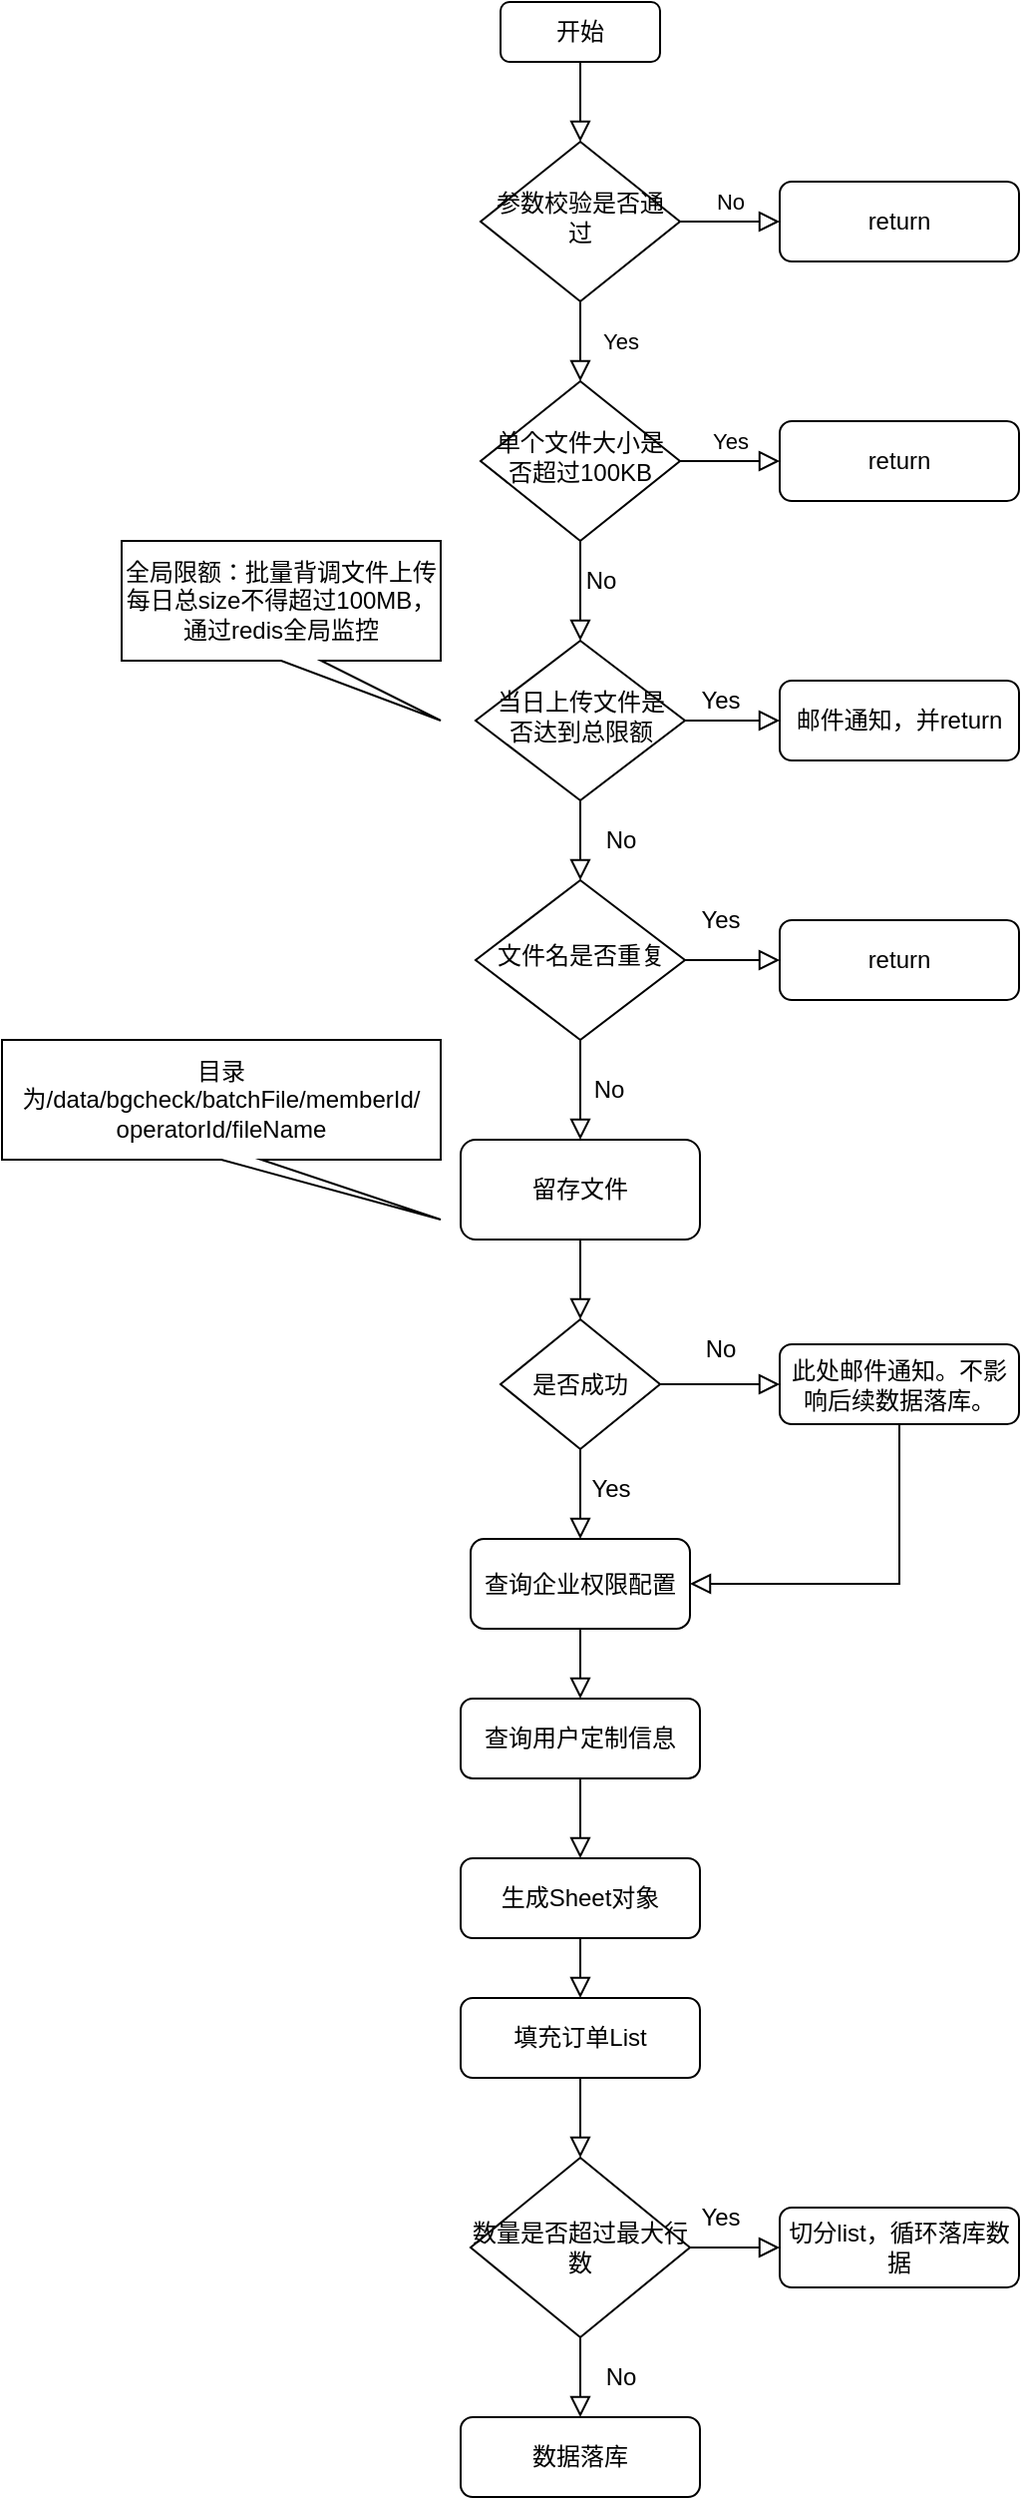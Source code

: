 <mxfile version="15.7.4" type="github">
  <diagram id="C5RBs43oDa-KdzZeNtuy" name="Page-1">
    <mxGraphModel dx="946" dy="623" grid="1" gridSize="10" guides="1" tooltips="1" connect="1" arrows="1" fold="1" page="1" pageScale="1" pageWidth="827" pageHeight="1169" math="0" shadow="0">
      <root>
        <mxCell id="WIyWlLk6GJQsqaUBKTNV-0" />
        <mxCell id="WIyWlLk6GJQsqaUBKTNV-1" parent="WIyWlLk6GJQsqaUBKTNV-0" />
        <mxCell id="WIyWlLk6GJQsqaUBKTNV-4" value="Yes" style="rounded=0;html=1;jettySize=auto;orthogonalLoop=1;fontSize=11;endArrow=block;endFill=0;endSize=8;strokeWidth=1;shadow=0;labelBackgroundColor=none;edgeStyle=orthogonalEdgeStyle;" parent="WIyWlLk6GJQsqaUBKTNV-1" source="WIyWlLk6GJQsqaUBKTNV-6" target="WIyWlLk6GJQsqaUBKTNV-10" edge="1">
          <mxGeometry y="20" relative="1" as="geometry">
            <mxPoint as="offset" />
          </mxGeometry>
        </mxCell>
        <mxCell id="WIyWlLk6GJQsqaUBKTNV-5" value="No" style="edgeStyle=orthogonalEdgeStyle;rounded=0;html=1;jettySize=auto;orthogonalLoop=1;fontSize=11;endArrow=block;endFill=0;endSize=8;strokeWidth=1;shadow=0;labelBackgroundColor=none;" parent="WIyWlLk6GJQsqaUBKTNV-1" source="WIyWlLk6GJQsqaUBKTNV-6" target="WIyWlLk6GJQsqaUBKTNV-7" edge="1">
          <mxGeometry y="10" relative="1" as="geometry">
            <mxPoint as="offset" />
          </mxGeometry>
        </mxCell>
        <mxCell id="WIyWlLk6GJQsqaUBKTNV-6" value="参数校验是否通过" style="rhombus;whiteSpace=wrap;html=1;shadow=0;fontFamily=Helvetica;fontSize=12;align=center;strokeWidth=1;spacing=6;spacingTop=-4;" parent="WIyWlLk6GJQsqaUBKTNV-1" vertex="1">
          <mxGeometry x="350" y="100" width="100" height="80" as="geometry" />
        </mxCell>
        <mxCell id="WIyWlLk6GJQsqaUBKTNV-7" value="return" style="rounded=1;whiteSpace=wrap;html=1;fontSize=12;glass=0;strokeWidth=1;shadow=0;" parent="WIyWlLk6GJQsqaUBKTNV-1" vertex="1">
          <mxGeometry x="500" y="120" width="120" height="40" as="geometry" />
        </mxCell>
        <mxCell id="WIyWlLk6GJQsqaUBKTNV-9" value="Yes" style="edgeStyle=orthogonalEdgeStyle;rounded=0;html=1;jettySize=auto;orthogonalLoop=1;fontSize=11;endArrow=block;endFill=0;endSize=8;strokeWidth=1;shadow=0;labelBackgroundColor=none;" parent="WIyWlLk6GJQsqaUBKTNV-1" source="WIyWlLk6GJQsqaUBKTNV-10" target="WIyWlLk6GJQsqaUBKTNV-12" edge="1">
          <mxGeometry y="10" relative="1" as="geometry">
            <mxPoint as="offset" />
          </mxGeometry>
        </mxCell>
        <mxCell id="9Zn08CkaO5sWKig1gGfh-5" value="" style="edgeStyle=orthogonalEdgeStyle;curved=1;orthogonalLoop=1;jettySize=auto;html=1;endArrow=block;endFill=0;endSize=8;" edge="1" parent="WIyWlLk6GJQsqaUBKTNV-1" source="WIyWlLk6GJQsqaUBKTNV-10" target="9Zn08CkaO5sWKig1gGfh-4">
          <mxGeometry relative="1" as="geometry" />
        </mxCell>
        <mxCell id="WIyWlLk6GJQsqaUBKTNV-10" value="单个文件大小是否超过100KB" style="rhombus;whiteSpace=wrap;html=1;shadow=0;fontFamily=Helvetica;fontSize=12;align=center;strokeWidth=1;spacing=6;spacingTop=-4;" parent="WIyWlLk6GJQsqaUBKTNV-1" vertex="1">
          <mxGeometry x="350" y="220" width="100" height="80" as="geometry" />
        </mxCell>
        <mxCell id="WIyWlLk6GJQsqaUBKTNV-12" value="return" style="rounded=1;whiteSpace=wrap;html=1;fontSize=12;glass=0;strokeWidth=1;shadow=0;" parent="WIyWlLk6GJQsqaUBKTNV-1" vertex="1">
          <mxGeometry x="500" y="240" width="120" height="40" as="geometry" />
        </mxCell>
        <mxCell id="9Zn08CkaO5sWKig1gGfh-1" style="edgeStyle=orthogonalEdgeStyle;rounded=0;orthogonalLoop=1;jettySize=auto;html=1;exitX=0.5;exitY=1;exitDx=0;exitDy=0;endArrow=block;endFill=0;endSize=8;" edge="1" parent="WIyWlLk6GJQsqaUBKTNV-1" source="9Zn08CkaO5sWKig1gGfh-0" target="WIyWlLk6GJQsqaUBKTNV-6">
          <mxGeometry relative="1" as="geometry">
            <mxPoint x="400" y="90" as="targetPoint" />
          </mxGeometry>
        </mxCell>
        <mxCell id="9Zn08CkaO5sWKig1gGfh-0" value="开始" style="rounded=1;whiteSpace=wrap;html=1;" vertex="1" parent="WIyWlLk6GJQsqaUBKTNV-1">
          <mxGeometry x="360" y="30" width="80" height="30" as="geometry" />
        </mxCell>
        <mxCell id="9Zn08CkaO5sWKig1gGfh-14" value="" style="edgeStyle=orthogonalEdgeStyle;curved=1;orthogonalLoop=1;jettySize=auto;html=1;endArrow=block;endFill=0;endSize=8;" edge="1" parent="WIyWlLk6GJQsqaUBKTNV-1" source="9Zn08CkaO5sWKig1gGfh-4" target="9Zn08CkaO5sWKig1gGfh-11">
          <mxGeometry relative="1" as="geometry" />
        </mxCell>
        <mxCell id="9Zn08CkaO5sWKig1gGfh-17" value="" style="edgeStyle=orthogonalEdgeStyle;curved=1;orthogonalLoop=1;jettySize=auto;html=1;endArrow=block;endFill=0;endSize=8;exitX=0.5;exitY=1;exitDx=0;exitDy=0;" edge="1" parent="WIyWlLk6GJQsqaUBKTNV-1" source="9Zn08CkaO5sWKig1gGfh-39" target="9Zn08CkaO5sWKig1gGfh-16">
          <mxGeometry relative="1" as="geometry">
            <mxPoint x="400" y="560" as="sourcePoint" />
          </mxGeometry>
        </mxCell>
        <mxCell id="9Zn08CkaO5sWKig1gGfh-37" value="" style="edgeStyle=orthogonalEdgeStyle;rounded=0;orthogonalLoop=1;jettySize=auto;html=1;endArrow=block;endFill=0;endSize=8;" edge="1" parent="WIyWlLk6GJQsqaUBKTNV-1" source="9Zn08CkaO5sWKig1gGfh-4">
          <mxGeometry relative="1" as="geometry">
            <mxPoint x="400" y="470" as="targetPoint" />
          </mxGeometry>
        </mxCell>
        <mxCell id="9Zn08CkaO5sWKig1gGfh-4" value="当日上传文件是否达到总限额" style="rhombus;whiteSpace=wrap;html=1;shadow=0;strokeWidth=1;spacing=6;spacingTop=-4;" vertex="1" parent="WIyWlLk6GJQsqaUBKTNV-1">
          <mxGeometry x="347.5" y="350" width="105" height="80" as="geometry" />
        </mxCell>
        <mxCell id="9Zn08CkaO5sWKig1gGfh-7" value="No" style="text;html=1;align=center;verticalAlign=middle;resizable=0;points=[];autosize=1;strokeColor=none;fillColor=none;" vertex="1" parent="WIyWlLk6GJQsqaUBKTNV-1">
          <mxGeometry x="395" y="310" width="30" height="20" as="geometry" />
        </mxCell>
        <mxCell id="9Zn08CkaO5sWKig1gGfh-11" value="邮件通知，并return" style="rounded=1;whiteSpace=wrap;html=1;fontSize=12;glass=0;strokeWidth=1;shadow=0;" vertex="1" parent="WIyWlLk6GJQsqaUBKTNV-1">
          <mxGeometry x="500" y="370" width="120" height="40" as="geometry" />
        </mxCell>
        <mxCell id="9Zn08CkaO5sWKig1gGfh-15" value="Yes" style="text;html=1;align=center;verticalAlign=middle;resizable=0;points=[];autosize=1;strokeColor=none;fillColor=none;" vertex="1" parent="WIyWlLk6GJQsqaUBKTNV-1">
          <mxGeometry x="450" y="370" width="40" height="20" as="geometry" />
        </mxCell>
        <mxCell id="9Zn08CkaO5sWKig1gGfh-28" value="" style="edgeStyle=orthogonalEdgeStyle;curved=1;orthogonalLoop=1;jettySize=auto;html=1;endArrow=block;endFill=0;endSize=8;" edge="1" parent="WIyWlLk6GJQsqaUBKTNV-1" source="9Zn08CkaO5sWKig1gGfh-16" target="9Zn08CkaO5sWKig1gGfh-27">
          <mxGeometry relative="1" as="geometry" />
        </mxCell>
        <mxCell id="9Zn08CkaO5sWKig1gGfh-16" value="留存文件" style="rounded=1;whiteSpace=wrap;html=1;" vertex="1" parent="WIyWlLk6GJQsqaUBKTNV-1">
          <mxGeometry x="340" y="600" width="120" height="50" as="geometry" />
        </mxCell>
        <mxCell id="9Zn08CkaO5sWKig1gGfh-18" value="No" style="text;html=1;align=center;verticalAlign=middle;resizable=0;points=[];autosize=1;strokeColor=none;fillColor=none;" vertex="1" parent="WIyWlLk6GJQsqaUBKTNV-1">
          <mxGeometry x="399" y="564.5" width="30" height="20" as="geometry" />
        </mxCell>
        <mxCell id="9Zn08CkaO5sWKig1gGfh-20" value="全局限额：批量背调文件上传每日总size不得超过100MB，通过redis全局监控" style="shape=callout;whiteSpace=wrap;html=1;perimeter=calloutPerimeter;position2=1;" vertex="1" parent="WIyWlLk6GJQsqaUBKTNV-1">
          <mxGeometry x="170" y="300" width="160" height="90" as="geometry" />
        </mxCell>
        <mxCell id="9Zn08CkaO5sWKig1gGfh-21" value="目录为/data/bgcheck/batchFile/memberId/&lt;br&gt;operatorId/fileName" style="shape=callout;whiteSpace=wrap;html=1;perimeter=calloutPerimeter;position2=1;" vertex="1" parent="WIyWlLk6GJQsqaUBKTNV-1">
          <mxGeometry x="110" y="550" width="220" height="90" as="geometry" />
        </mxCell>
        <mxCell id="9Zn08CkaO5sWKig1gGfh-30" value="" style="edgeStyle=orthogonalEdgeStyle;curved=1;orthogonalLoop=1;jettySize=auto;html=1;endArrow=block;endFill=0;endSize=8;" edge="1" parent="WIyWlLk6GJQsqaUBKTNV-1" source="9Zn08CkaO5sWKig1gGfh-27" target="9Zn08CkaO5sWKig1gGfh-29">
          <mxGeometry relative="1" as="geometry" />
        </mxCell>
        <mxCell id="9Zn08CkaO5sWKig1gGfh-33" value="" style="edgeStyle=orthogonalEdgeStyle;curved=1;orthogonalLoop=1;jettySize=auto;html=1;endArrow=block;endFill=0;endSize=8;" edge="1" parent="WIyWlLk6GJQsqaUBKTNV-1" source="9Zn08CkaO5sWKig1gGfh-27" target="9Zn08CkaO5sWKig1gGfh-32">
          <mxGeometry relative="1" as="geometry" />
        </mxCell>
        <mxCell id="9Zn08CkaO5sWKig1gGfh-27" value="是否成功" style="rhombus;whiteSpace=wrap;html=1;" vertex="1" parent="WIyWlLk6GJQsqaUBKTNV-1">
          <mxGeometry x="360" y="690" width="80" height="65" as="geometry" />
        </mxCell>
        <mxCell id="9Zn08CkaO5sWKig1gGfh-35" style="edgeStyle=orthogonalEdgeStyle;orthogonalLoop=1;jettySize=auto;html=1;exitX=0.5;exitY=1;exitDx=0;exitDy=0;entryX=1;entryY=0.5;entryDx=0;entryDy=0;endArrow=block;endFill=0;endSize=8;rounded=0;" edge="1" parent="WIyWlLk6GJQsqaUBKTNV-1" source="9Zn08CkaO5sWKig1gGfh-29" target="9Zn08CkaO5sWKig1gGfh-32">
          <mxGeometry relative="1" as="geometry" />
        </mxCell>
        <mxCell id="9Zn08CkaO5sWKig1gGfh-29" value="此处邮件通知。不影响后续数据落库。" style="rounded=1;whiteSpace=wrap;html=1;fontSize=12;glass=0;strokeWidth=1;shadow=0;" vertex="1" parent="WIyWlLk6GJQsqaUBKTNV-1">
          <mxGeometry x="500" y="702.5" width="120" height="40" as="geometry" />
        </mxCell>
        <mxCell id="9Zn08CkaO5sWKig1gGfh-31" value="No" style="text;html=1;align=center;verticalAlign=middle;resizable=0;points=[];autosize=1;strokeColor=none;fillColor=none;" vertex="1" parent="WIyWlLk6GJQsqaUBKTNV-1">
          <mxGeometry x="455" y="695" width="30" height="20" as="geometry" />
        </mxCell>
        <mxCell id="9Zn08CkaO5sWKig1gGfh-45" value="" style="edgeStyle=orthogonalEdgeStyle;rounded=0;orthogonalLoop=1;jettySize=auto;html=1;endArrow=block;endFill=0;endSize=8;" edge="1" parent="WIyWlLk6GJQsqaUBKTNV-1" source="9Zn08CkaO5sWKig1gGfh-32" target="9Zn08CkaO5sWKig1gGfh-44">
          <mxGeometry relative="1" as="geometry" />
        </mxCell>
        <mxCell id="9Zn08CkaO5sWKig1gGfh-32" value="查询企业权限配置" style="rounded=1;whiteSpace=wrap;html=1;" vertex="1" parent="WIyWlLk6GJQsqaUBKTNV-1">
          <mxGeometry x="345" y="800" width="110" height="45" as="geometry" />
        </mxCell>
        <mxCell id="9Zn08CkaO5sWKig1gGfh-34" value="Yes" style="text;html=1;align=center;verticalAlign=middle;resizable=0;points=[];autosize=1;strokeColor=none;fillColor=none;" vertex="1" parent="WIyWlLk6GJQsqaUBKTNV-1">
          <mxGeometry x="395" y="765" width="40" height="20" as="geometry" />
        </mxCell>
        <mxCell id="9Zn08CkaO5sWKig1gGfh-38" value="No" style="text;html=1;align=center;verticalAlign=middle;resizable=0;points=[];autosize=1;strokeColor=none;fillColor=none;" vertex="1" parent="WIyWlLk6GJQsqaUBKTNV-1">
          <mxGeometry x="405" y="440" width="30" height="20" as="geometry" />
        </mxCell>
        <mxCell id="9Zn08CkaO5sWKig1gGfh-41" value="" style="edgeStyle=orthogonalEdgeStyle;rounded=0;orthogonalLoop=1;jettySize=auto;html=1;endArrow=block;endFill=0;endSize=8;" edge="1" parent="WIyWlLk6GJQsqaUBKTNV-1" source="9Zn08CkaO5sWKig1gGfh-39" target="9Zn08CkaO5sWKig1gGfh-40">
          <mxGeometry relative="1" as="geometry" />
        </mxCell>
        <mxCell id="9Zn08CkaO5sWKig1gGfh-39" value="文件名是否重复" style="rhombus;whiteSpace=wrap;html=1;shadow=0;strokeWidth=1;spacing=6;spacingTop=-4;" vertex="1" parent="WIyWlLk6GJQsqaUBKTNV-1">
          <mxGeometry x="347.5" y="470" width="105" height="80" as="geometry" />
        </mxCell>
        <mxCell id="9Zn08CkaO5sWKig1gGfh-40" value="return" style="rounded=1;whiteSpace=wrap;html=1;fontSize=12;glass=0;strokeWidth=1;shadow=0;" vertex="1" parent="WIyWlLk6GJQsqaUBKTNV-1">
          <mxGeometry x="500" y="490" width="120" height="40" as="geometry" />
        </mxCell>
        <mxCell id="9Zn08CkaO5sWKig1gGfh-42" value="Yes" style="text;html=1;align=center;verticalAlign=middle;resizable=0;points=[];autosize=1;strokeColor=none;fillColor=none;" vertex="1" parent="WIyWlLk6GJQsqaUBKTNV-1">
          <mxGeometry x="450" y="480" width="40" height="20" as="geometry" />
        </mxCell>
        <mxCell id="9Zn08CkaO5sWKig1gGfh-47" value="" style="edgeStyle=orthogonalEdgeStyle;rounded=0;orthogonalLoop=1;jettySize=auto;html=1;endArrow=block;endFill=0;endSize=8;" edge="1" parent="WIyWlLk6GJQsqaUBKTNV-1" source="9Zn08CkaO5sWKig1gGfh-44" target="9Zn08CkaO5sWKig1gGfh-46">
          <mxGeometry relative="1" as="geometry" />
        </mxCell>
        <mxCell id="9Zn08CkaO5sWKig1gGfh-44" value="查询用户定制信息" style="rounded=1;whiteSpace=wrap;html=1;" vertex="1" parent="WIyWlLk6GJQsqaUBKTNV-1">
          <mxGeometry x="340" y="880" width="120" height="40" as="geometry" />
        </mxCell>
        <mxCell id="9Zn08CkaO5sWKig1gGfh-49" value="" style="edgeStyle=orthogonalEdgeStyle;rounded=0;orthogonalLoop=1;jettySize=auto;html=1;endArrow=block;endFill=0;endSize=8;" edge="1" parent="WIyWlLk6GJQsqaUBKTNV-1" source="9Zn08CkaO5sWKig1gGfh-46" target="9Zn08CkaO5sWKig1gGfh-48">
          <mxGeometry relative="1" as="geometry" />
        </mxCell>
        <mxCell id="9Zn08CkaO5sWKig1gGfh-46" value="生成Sheet对象" style="rounded=1;whiteSpace=wrap;html=1;" vertex="1" parent="WIyWlLk6GJQsqaUBKTNV-1">
          <mxGeometry x="340" y="960" width="120" height="40" as="geometry" />
        </mxCell>
        <mxCell id="9Zn08CkaO5sWKig1gGfh-53" value="" style="edgeStyle=orthogonalEdgeStyle;rounded=0;orthogonalLoop=1;jettySize=auto;html=1;endArrow=block;endFill=0;endSize=8;" edge="1" parent="WIyWlLk6GJQsqaUBKTNV-1" source="9Zn08CkaO5sWKig1gGfh-48" target="9Zn08CkaO5sWKig1gGfh-52">
          <mxGeometry relative="1" as="geometry" />
        </mxCell>
        <mxCell id="9Zn08CkaO5sWKig1gGfh-48" value="填充订单List" style="whiteSpace=wrap;html=1;rounded=1;" vertex="1" parent="WIyWlLk6GJQsqaUBKTNV-1">
          <mxGeometry x="340" y="1030" width="120" height="40" as="geometry" />
        </mxCell>
        <mxCell id="9Zn08CkaO5sWKig1gGfh-55" value="" style="edgeStyle=orthogonalEdgeStyle;rounded=0;orthogonalLoop=1;jettySize=auto;html=1;endArrow=block;endFill=0;endSize=8;" edge="1" parent="WIyWlLk6GJQsqaUBKTNV-1" source="9Zn08CkaO5sWKig1gGfh-52" target="9Zn08CkaO5sWKig1gGfh-54">
          <mxGeometry relative="1" as="geometry" />
        </mxCell>
        <mxCell id="9Zn08CkaO5sWKig1gGfh-58" value="" style="edgeStyle=orthogonalEdgeStyle;rounded=0;orthogonalLoop=1;jettySize=auto;html=1;endArrow=block;endFill=0;endSize=8;" edge="1" parent="WIyWlLk6GJQsqaUBKTNV-1" source="9Zn08CkaO5sWKig1gGfh-52" target="9Zn08CkaO5sWKig1gGfh-57">
          <mxGeometry relative="1" as="geometry" />
        </mxCell>
        <mxCell id="9Zn08CkaO5sWKig1gGfh-52" value="数量是否超过最大行数" style="rhombus;whiteSpace=wrap;html=1;" vertex="1" parent="WIyWlLk6GJQsqaUBKTNV-1">
          <mxGeometry x="345" y="1110" width="110" height="90" as="geometry" />
        </mxCell>
        <mxCell id="9Zn08CkaO5sWKig1gGfh-54" value="切分list，循环落库数据" style="rounded=1;whiteSpace=wrap;html=1;fontSize=12;glass=0;strokeWidth=1;shadow=0;" vertex="1" parent="WIyWlLk6GJQsqaUBKTNV-1">
          <mxGeometry x="500" y="1135" width="120" height="40" as="geometry" />
        </mxCell>
        <mxCell id="9Zn08CkaO5sWKig1gGfh-56" value="Yes" style="text;html=1;align=center;verticalAlign=middle;resizable=0;points=[];autosize=1;strokeColor=none;fillColor=none;" vertex="1" parent="WIyWlLk6GJQsqaUBKTNV-1">
          <mxGeometry x="450" y="1130" width="40" height="20" as="geometry" />
        </mxCell>
        <mxCell id="9Zn08CkaO5sWKig1gGfh-57" value="数据落库" style="whiteSpace=wrap;html=1;rounded=1;" vertex="1" parent="WIyWlLk6GJQsqaUBKTNV-1">
          <mxGeometry x="340" y="1240" width="120" height="40" as="geometry" />
        </mxCell>
        <mxCell id="9Zn08CkaO5sWKig1gGfh-59" value="No" style="text;html=1;align=center;verticalAlign=middle;resizable=0;points=[];autosize=1;strokeColor=none;fillColor=none;" vertex="1" parent="WIyWlLk6GJQsqaUBKTNV-1">
          <mxGeometry x="405" y="1210" width="30" height="20" as="geometry" />
        </mxCell>
      </root>
    </mxGraphModel>
  </diagram>
</mxfile>
